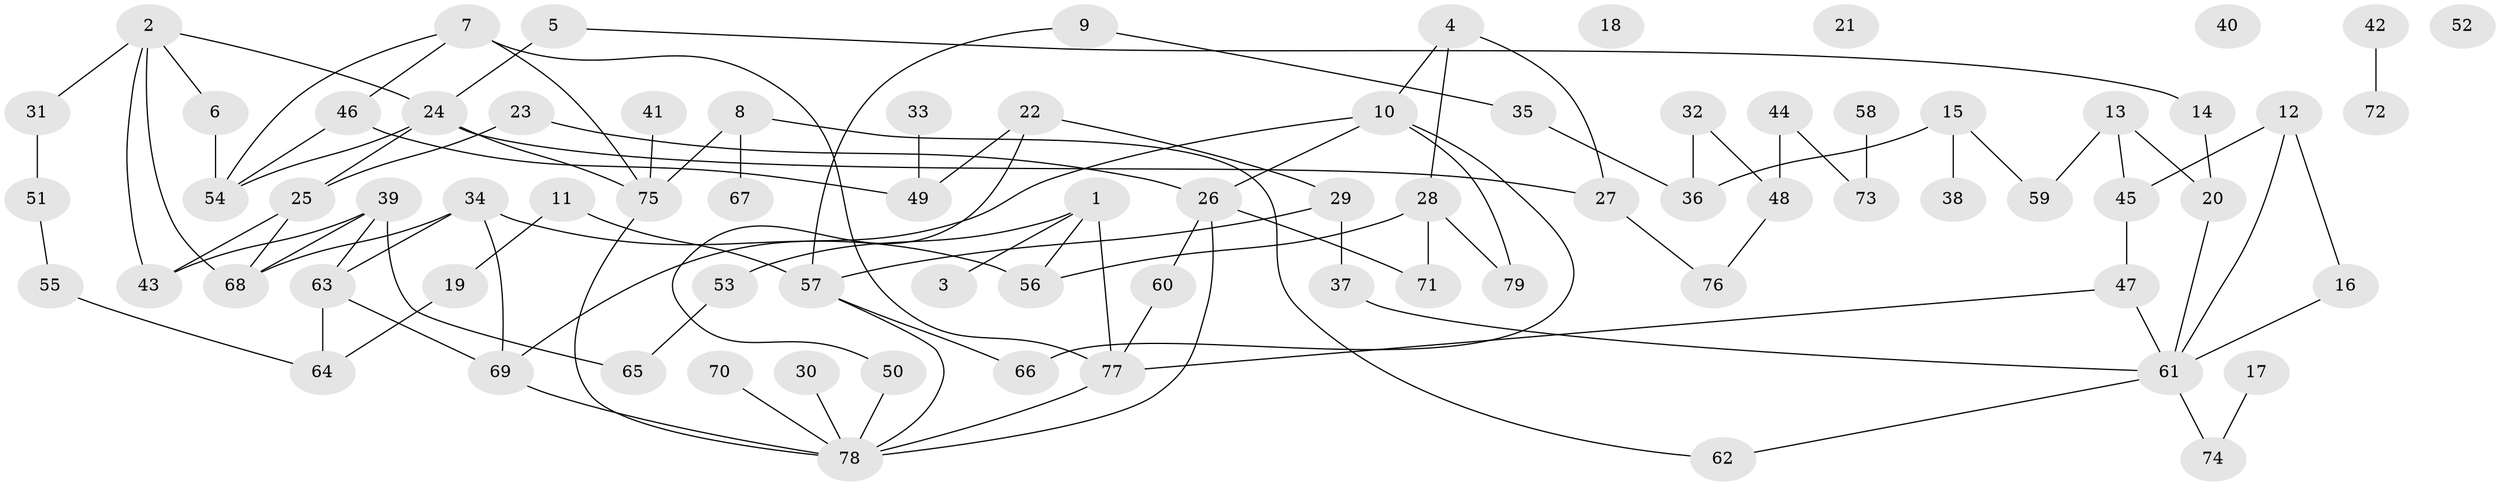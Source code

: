 // Generated by graph-tools (version 1.1) at 2025/39/03/09/25 04:39:30]
// undirected, 79 vertices, 105 edges
graph export_dot {
graph [start="1"]
  node [color=gray90,style=filled];
  1;
  2;
  3;
  4;
  5;
  6;
  7;
  8;
  9;
  10;
  11;
  12;
  13;
  14;
  15;
  16;
  17;
  18;
  19;
  20;
  21;
  22;
  23;
  24;
  25;
  26;
  27;
  28;
  29;
  30;
  31;
  32;
  33;
  34;
  35;
  36;
  37;
  38;
  39;
  40;
  41;
  42;
  43;
  44;
  45;
  46;
  47;
  48;
  49;
  50;
  51;
  52;
  53;
  54;
  55;
  56;
  57;
  58;
  59;
  60;
  61;
  62;
  63;
  64;
  65;
  66;
  67;
  68;
  69;
  70;
  71;
  72;
  73;
  74;
  75;
  76;
  77;
  78;
  79;
  1 -- 3;
  1 -- 53;
  1 -- 56;
  1 -- 77;
  2 -- 6;
  2 -- 24;
  2 -- 31;
  2 -- 43;
  2 -- 68;
  4 -- 10;
  4 -- 27;
  4 -- 28;
  5 -- 14;
  5 -- 24;
  6 -- 54;
  7 -- 46;
  7 -- 54;
  7 -- 75;
  7 -- 77;
  8 -- 62;
  8 -- 67;
  8 -- 75;
  9 -- 35;
  9 -- 57;
  10 -- 26;
  10 -- 66;
  10 -- 69;
  10 -- 79;
  11 -- 19;
  11 -- 57;
  12 -- 16;
  12 -- 45;
  12 -- 61;
  13 -- 20;
  13 -- 45;
  13 -- 59;
  14 -- 20;
  15 -- 36;
  15 -- 38;
  15 -- 59;
  16 -- 61;
  17 -- 74;
  19 -- 64;
  20 -- 61;
  22 -- 29;
  22 -- 49;
  22 -- 50;
  23 -- 25;
  23 -- 26;
  24 -- 25;
  24 -- 27;
  24 -- 54;
  24 -- 75;
  25 -- 43;
  25 -- 68;
  26 -- 60;
  26 -- 71;
  26 -- 78;
  27 -- 76;
  28 -- 56;
  28 -- 71;
  28 -- 79;
  29 -- 37;
  29 -- 57;
  30 -- 78;
  31 -- 51;
  32 -- 36;
  32 -- 48;
  33 -- 49;
  34 -- 56;
  34 -- 63;
  34 -- 68;
  34 -- 69;
  35 -- 36;
  37 -- 61;
  39 -- 43;
  39 -- 63;
  39 -- 65;
  39 -- 68;
  41 -- 75;
  42 -- 72;
  44 -- 48;
  44 -- 73;
  45 -- 47;
  46 -- 49;
  46 -- 54;
  47 -- 61;
  47 -- 77;
  48 -- 76;
  50 -- 78;
  51 -- 55;
  53 -- 65;
  55 -- 64;
  57 -- 66;
  57 -- 78;
  58 -- 73;
  60 -- 77;
  61 -- 62;
  61 -- 74;
  63 -- 64;
  63 -- 69;
  69 -- 78;
  70 -- 78;
  75 -- 78;
  77 -- 78;
}

